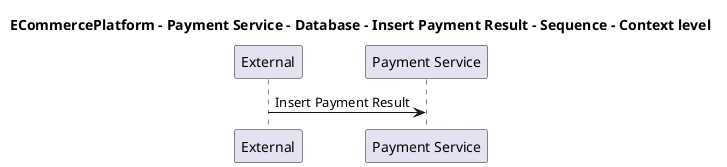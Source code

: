 @startuml

title ECommercePlatform - Payment Service - Database - Insert Payment Result - Sequence - Context level

participant "External" as C4InterFlow.SoftwareSystems.ExternalSystem
participant "Payment Service" as ECommercePlatform.SoftwareSystems.PaymentService

C4InterFlow.SoftwareSystems.ExternalSystem -> ECommercePlatform.SoftwareSystems.PaymentService : Insert Payment Result


@enduml
